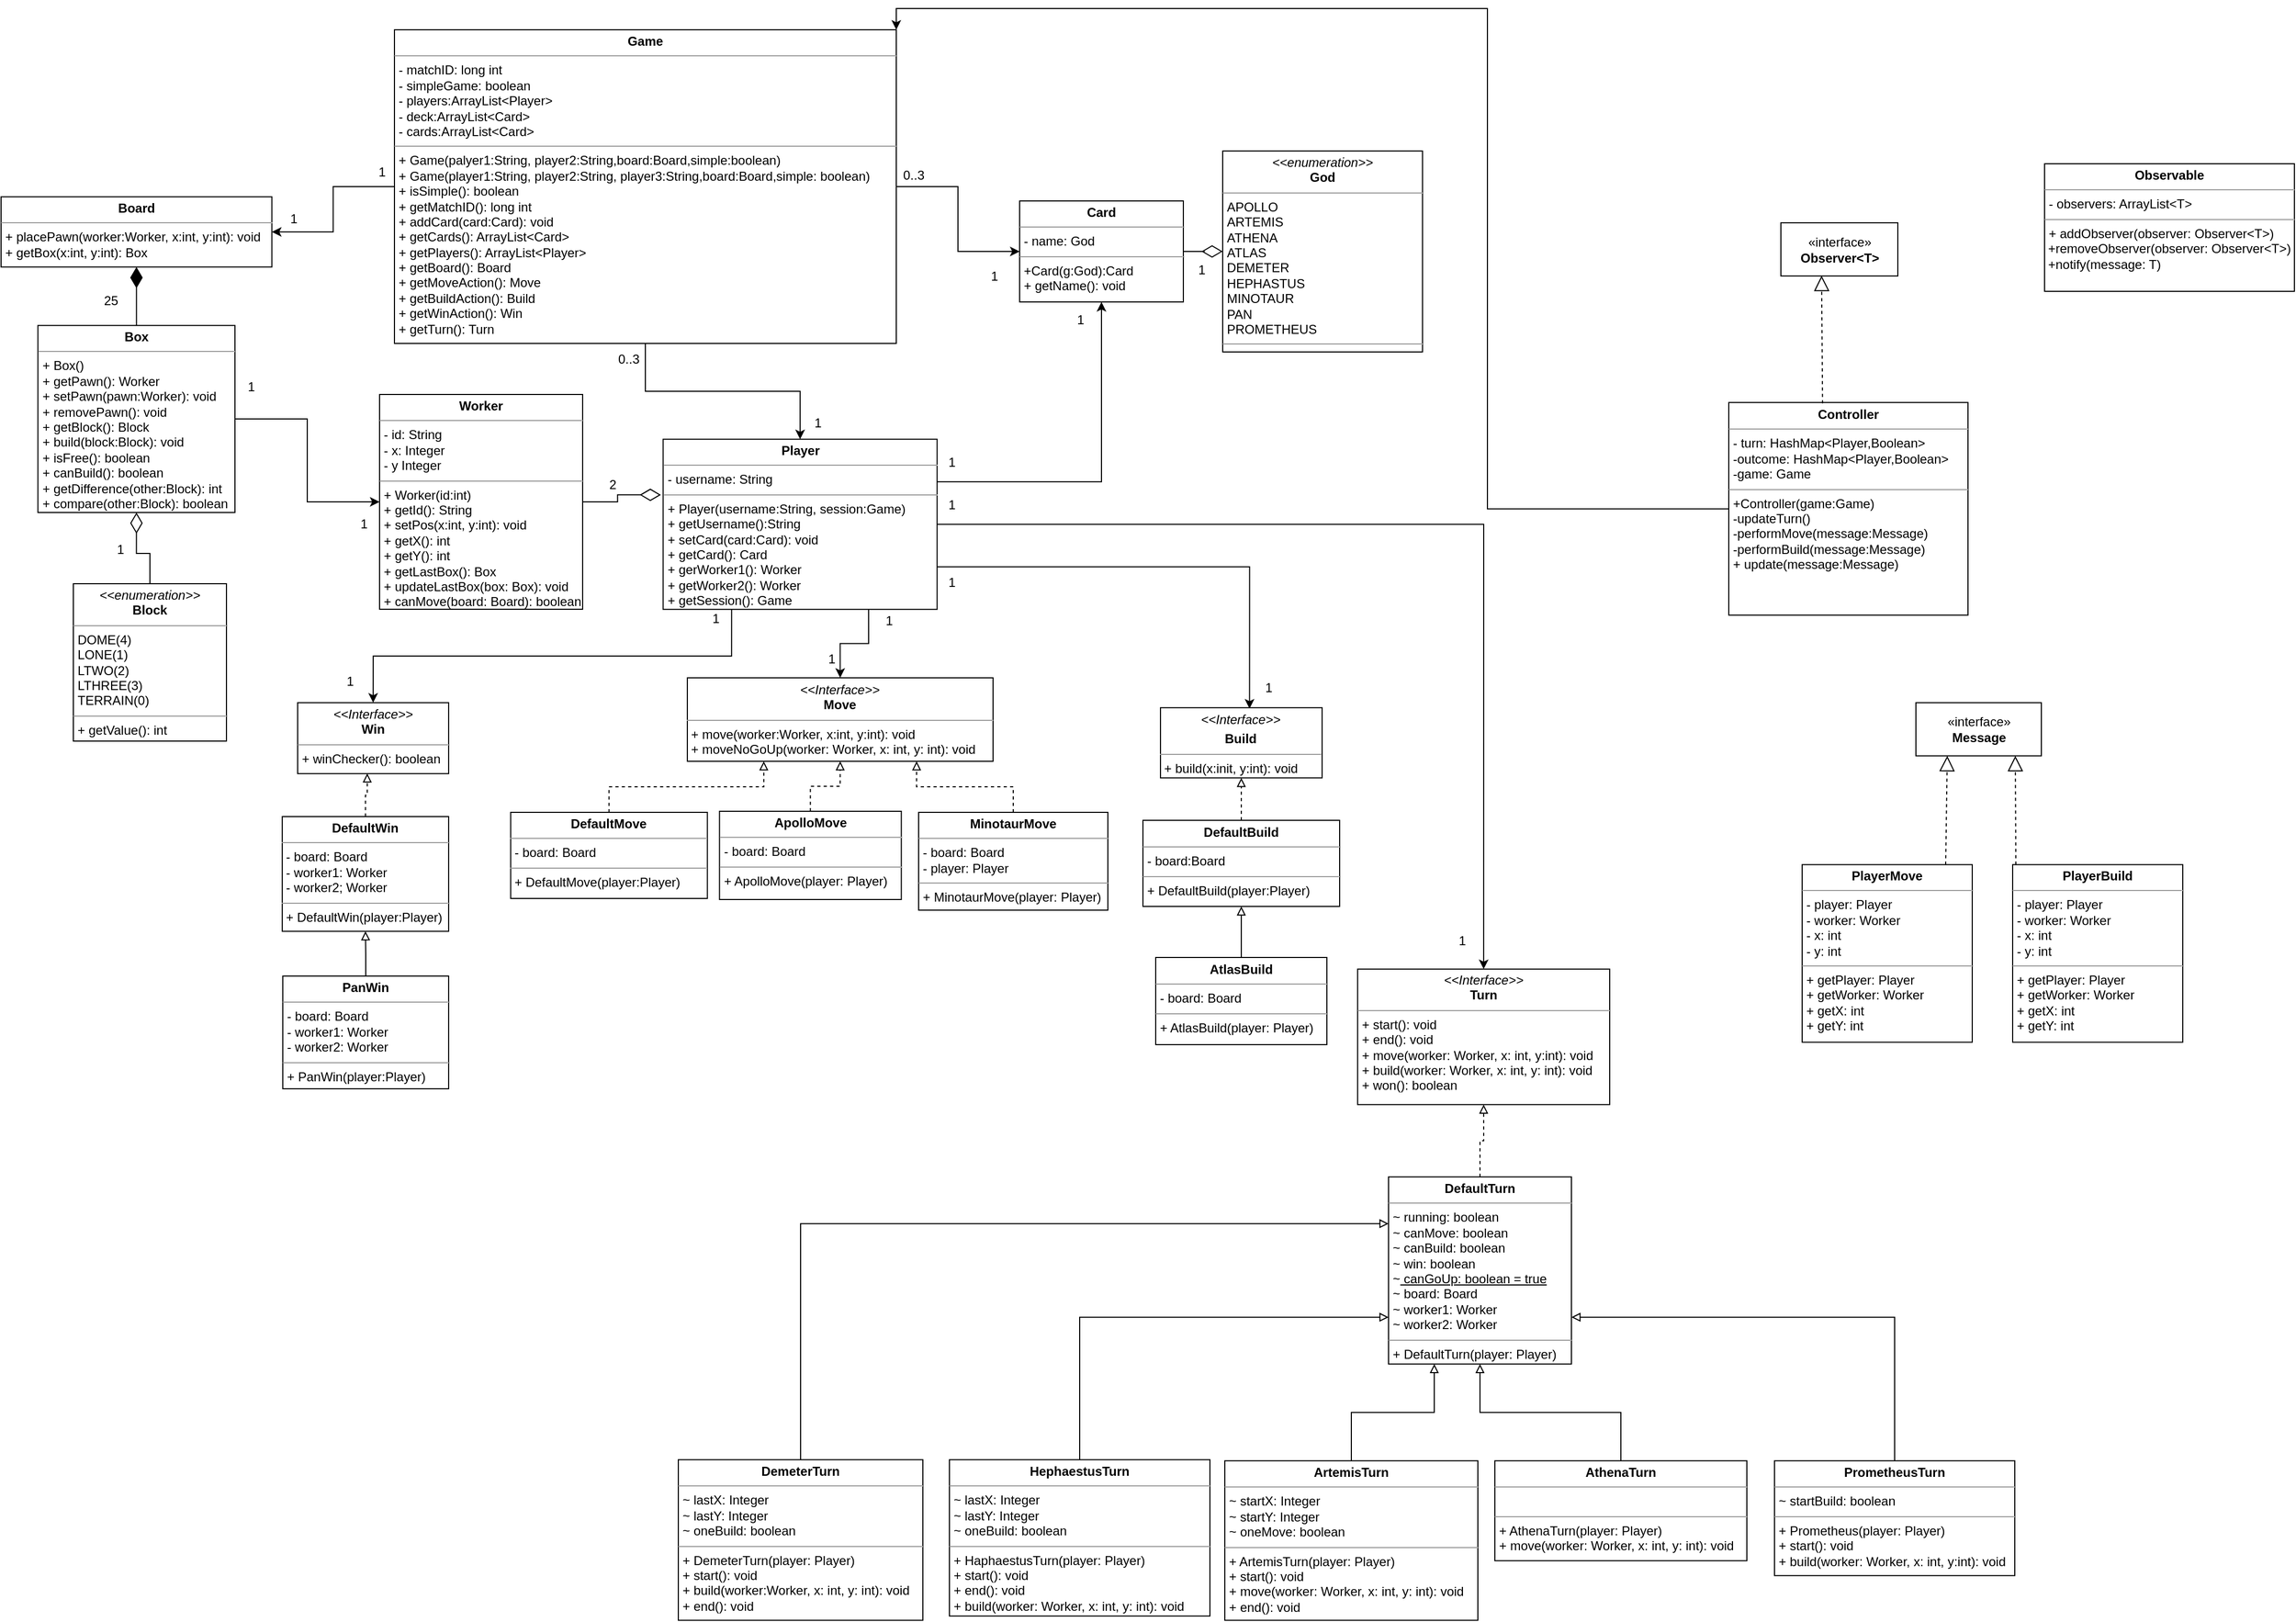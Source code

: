 <mxfile version="12.6.5" type="device"><diagram id="AI4W4s346pFo44KeCA1z" name="Page-1"><mxGraphModel dx="2129" dy="1174" grid="0" gridSize="10" guides="1" tooltips="1" connect="1" arrows="1" fold="1" page="1" pageScale="1" pageWidth="1169" pageHeight="827" math="0" shadow="0"><root><mxCell id="0"/><mxCell id="1" parent="0"/><mxCell id="TL9_snPZ9ANABbZx_FBI-161" value="&lt;p style=&quot;margin: 0px ; margin-top: 4px ; text-align: center&quot;&gt;&lt;b&gt;Board&lt;/b&gt;&lt;/p&gt;&lt;hr size=&quot;1&quot;&gt;&lt;p style=&quot;margin: 0px ; margin-left: 4px&quot;&gt;+ placePawn(worker:Worker, x:int, y:int): void&lt;/p&gt;&lt;p style=&quot;margin: 0px ; margin-left: 4px&quot;&gt;+ getBox(x:int, y:int): Box&lt;/p&gt;" style="verticalAlign=top;align=left;overflow=fill;fontSize=12;fontFamily=Helvetica;html=1;" parent="1" vertex="1"><mxGeometry x="74" y="235.12" width="254.71" height="66" as="geometry"/></mxCell><mxCell id="TL9_snPZ9ANABbZx_FBI-163" style="edgeStyle=orthogonalEdgeStyle;rounded=0;orthogonalLoop=1;jettySize=auto;html=1;entryX=0.5;entryY=1;entryDx=0;entryDy=0;endArrow=diamondThin;endFill=1;endSize=17;" parent="1" source="TL9_snPZ9ANABbZx_FBI-162" target="TL9_snPZ9ANABbZx_FBI-161" edge="1"><mxGeometry relative="1" as="geometry"/></mxCell><mxCell id="PPZtD4cfK2sCn7wSGM_x-12" style="edgeStyle=orthogonalEdgeStyle;rounded=0;jumpSize=6;orthogonalLoop=1;jettySize=auto;html=1;entryX=0;entryY=0.5;entryDx=0;entryDy=0;startArrow=none;startFill=0;endArrow=classic;endFill=1;endSize=6;targetPerimeterSpacing=0;" parent="1" source="TL9_snPZ9ANABbZx_FBI-162" target="iI2hpYONYFpoSritw1q2-1" edge="1"><mxGeometry relative="1" as="geometry"/></mxCell><mxCell id="TL9_snPZ9ANABbZx_FBI-162" value="&lt;p style=&quot;margin: 0px ; margin-top: 4px ; text-align: center&quot;&gt;&lt;b&gt;Box&lt;/b&gt;&lt;/p&gt;&lt;hr size=&quot;1&quot;&gt;&lt;p style=&quot;margin: 0px ; margin-left: 4px&quot;&gt;+ Box()&lt;/p&gt;&lt;p style=&quot;margin: 0px ; margin-left: 4px&quot;&gt;+ getPawn(): Worker&lt;/p&gt;&lt;p style=&quot;margin: 0px ; margin-left: 4px&quot;&gt;+ setPawn(pawn:Worker): void&lt;/p&gt;&lt;p style=&quot;margin: 0px ; margin-left: 4px&quot;&gt;+ removePawn(): void&lt;/p&gt;&lt;p style=&quot;margin: 0px ; margin-left: 4px&quot;&gt;+ getBlock(): Block&lt;/p&gt;&lt;p style=&quot;margin: 0px ; margin-left: 4px&quot;&gt;+ build(block:Block): void&lt;/p&gt;&lt;p style=&quot;margin: 0px ; margin-left: 4px&quot;&gt;+ isFree(): boolean&lt;/p&gt;&lt;p style=&quot;margin: 0px ; margin-left: 4px&quot;&gt;+ canBuild(): boolean&lt;/p&gt;&lt;p style=&quot;margin: 0px ; margin-left: 4px&quot;&gt;+ getDifference(other:Block): int&lt;/p&gt;&lt;p style=&quot;margin: 0px ; margin-left: 4px&quot;&gt;+ compare(other:Block): boolean&lt;/p&gt;" style="verticalAlign=top;align=left;overflow=fill;fontSize=12;fontFamily=Helvetica;html=1;" parent="1" vertex="1"><mxGeometry x="108.68" y="356.12" width="185.32" height="175.88" as="geometry"/></mxCell><mxCell id="PPZtD4cfK2sCn7wSGM_x-11" style="edgeStyle=orthogonalEdgeStyle;rounded=0;orthogonalLoop=1;jettySize=auto;html=1;entryX=0.5;entryY=1;entryDx=0;entryDy=0;startArrow=none;startFill=0;endArrow=diamondThin;endFill=0;endSize=17;targetPerimeterSpacing=0;jumpSize=6;" parent="1" source="OH-vLpmE1W3eBXYXxD3f-1" target="TL9_snPZ9ANABbZx_FBI-162" edge="1"><mxGeometry relative="1" as="geometry"><mxPoint x="200.695" y="574" as="sourcePoint"/></mxGeometry></mxCell><mxCell id="PPZtD4cfK2sCn7wSGM_x-7" style="edgeStyle=orthogonalEdgeStyle;rounded=0;orthogonalLoop=1;jettySize=auto;html=1;startArrow=none;startFill=0;endArrow=diamondThin;endFill=0;endSize=17;targetPerimeterSpacing=0;" parent="1" source="UgyTfdKLfa_VLMzOBymf-4" target="pAgwG4pUgbgQ0UnFeg27-1" edge="1"><mxGeometry relative="1" as="geometry"/></mxCell><mxCell id="UgyTfdKLfa_VLMzOBymf-4" value="&lt;p style=&quot;margin: 0px ; margin-top: 4px ; text-align: center&quot;&gt;&lt;b&gt;Card&lt;/b&gt;&lt;/p&gt;&lt;hr size=&quot;1&quot;&gt;&lt;p style=&quot;margin: 0px ; margin-left: 4px&quot;&gt;- name: God&lt;br&gt;&lt;/p&gt;&lt;hr size=&quot;1&quot;&gt;&lt;p style=&quot;margin: 0px ; margin-left: 4px&quot;&gt;+Card(g:God):Card&lt;/p&gt;&lt;p style=&quot;margin: 0px ; margin-left: 4px&quot;&gt;+ getName(): void&amp;nbsp;&lt;/p&gt;&lt;p style=&quot;margin: 0px ; margin-left: 4px&quot;&gt;&lt;br&gt;&lt;/p&gt;" style="verticalAlign=top;align=left;overflow=fill;fontSize=12;fontFamily=Helvetica;html=1;" parent="1" vertex="1"><mxGeometry x="1032" y="239" width="154" height="95" as="geometry"/></mxCell><mxCell id="UgyTfdKLfa_VLMzOBymf-9" value="&lt;p style=&quot;margin: 0px ; margin-top: 4px ; text-align: center&quot;&gt;&lt;i&gt;&amp;lt;&amp;lt;Interface&amp;gt;&amp;gt;&lt;/i&gt;&lt;br&gt;&lt;b&gt;Win&lt;/b&gt;&lt;/p&gt;&lt;hr size=&quot;1&quot;&gt;&lt;p style=&quot;margin: 0px ; margin-left: 4px&quot;&gt;+ winChecker(): boolean&lt;/p&gt;" style="verticalAlign=top;align=left;overflow=fill;fontSize=12;fontFamily=Helvetica;html=1;" parent="1" vertex="1"><mxGeometry x="352.95" y="710.88" width="142.02" height="66.75" as="geometry"/></mxCell><mxCell id="PPZtD4cfK2sCn7wSGM_x-35" style="edgeStyle=orthogonalEdgeStyle;rounded=0;jumpSize=6;orthogonalLoop=1;jettySize=auto;html=1;entryX=0.75;entryY=1;entryDx=0;entryDy=0;startArrow=classic;startFill=1;endArrow=none;endFill=0;endSize=6;targetPerimeterSpacing=0;exitX=0.5;exitY=0;exitDx=0;exitDy=0;" parent="1" source="UgyTfdKLfa_VLMzOBymf-26" target="0Tfp0ud56B-8Gjjh1ehG-1" edge="1"><mxGeometry relative="1" as="geometry"/></mxCell><mxCell id="UgyTfdKLfa_VLMzOBymf-26" value="&lt;p style=&quot;margin: 0px ; margin-top: 4px ; text-align: center&quot;&gt;&lt;i&gt;&amp;lt;&amp;lt;Interface&amp;gt;&amp;gt;&lt;/i&gt;&lt;br&gt;&lt;b&gt;Move&lt;/b&gt;&lt;/p&gt;&lt;hr size=&quot;1&quot;&gt;&lt;p style=&quot;margin: 0px ; margin-left: 4px&quot;&gt;+ move(worker:Worker, x:int, y:int): void&lt;/p&gt;&lt;p style=&quot;margin: 0px ; margin-left: 4px&quot;&gt;+ moveNoGoUp(worker: Worker, x: int, y: int): void&lt;/p&gt;" style="verticalAlign=top;align=left;overflow=fill;fontSize=12;fontFamily=Helvetica;html=1;" parent="1" vertex="1"><mxGeometry x="719.48" y="687.5" width="287.52" height="78.5" as="geometry"/></mxCell><mxCell id="PPZtD4cfK2sCn7wSGM_x-36" style="edgeStyle=orthogonalEdgeStyle;rounded=0;jumpSize=6;orthogonalLoop=1;jettySize=auto;html=1;entryX=1;entryY=0.75;entryDx=0;entryDy=0;startArrow=classic;startFill=1;endArrow=none;endFill=0;endSize=6;targetPerimeterSpacing=0;exitX=0.551;exitY=0.013;exitDx=0;exitDy=0;exitPerimeter=0;" parent="1" source="UgyTfdKLfa_VLMzOBymf-27" target="0Tfp0ud56B-8Gjjh1ehG-1" edge="1"><mxGeometry relative="1" as="geometry"/></mxCell><mxCell id="UgyTfdKLfa_VLMzOBymf-27" value="&lt;p style=&quot;margin: 0px ; margin-top: 4px ; text-align: center&quot;&gt;&lt;i&gt;&amp;lt;&amp;lt;Interface&amp;gt;&amp;gt;&lt;/i&gt;&lt;/p&gt;&lt;p style=&quot;margin: 0px ; margin-top: 4px ; text-align: center&quot;&gt;&lt;b&gt;Build&lt;/b&gt;&lt;/p&gt;&lt;hr size=&quot;1&quot;&gt;&lt;p style=&quot;margin: 0px ; margin-left: 4px&quot;&gt;+ build(x:init, y:int): void&lt;/p&gt;" style="verticalAlign=top;align=left;overflow=fill;fontSize=12;fontFamily=Helvetica;html=1;" parent="1" vertex="1"><mxGeometry x="1164.49" y="715.62" width="152.02" height="66" as="geometry"/></mxCell><mxCell id="pAgwG4pUgbgQ0UnFeg27-1" value="&lt;p style=&quot;margin: 0px ; margin-top: 4px ; text-align: center&quot;&gt;&lt;i&gt;&amp;lt;&amp;lt;enumeration&amp;gt;&amp;gt;&lt;/i&gt;&lt;br&gt;&lt;b&gt;God&lt;/b&gt;&lt;/p&gt;&lt;hr size=&quot;1&quot;&gt;&lt;p style=&quot;margin: 0px ; margin-left: 4px&quot;&gt;APOLLO&lt;/p&gt;&lt;p style=&quot;margin: 0px ; margin-left: 4px&quot;&gt;ARTEMIS&lt;/p&gt;&lt;p style=&quot;margin: 0px ; margin-left: 4px&quot;&gt;ATHENA&lt;/p&gt;&lt;p style=&quot;margin: 0px ; margin-left: 4px&quot;&gt;ATLAS&lt;/p&gt;&lt;p style=&quot;margin: 0px ; margin-left: 4px&quot;&gt;DEMETER&lt;/p&gt;&lt;p style=&quot;margin: 0px ; margin-left: 4px&quot;&gt;HEPHASTUS&lt;/p&gt;&lt;p style=&quot;margin: 0px ; margin-left: 4px&quot;&gt;MINOTAUR&lt;/p&gt;&lt;p style=&quot;margin: 0px ; margin-left: 4px&quot;&gt;PAN&lt;/p&gt;&lt;p style=&quot;margin: 0px ; margin-left: 4px&quot;&gt;PROMETHEUS&lt;/p&gt;&lt;hr size=&quot;1&quot;&gt;&lt;p style=&quot;margin: 0px ; margin-left: 4px&quot;&gt;&lt;br&gt;&lt;/p&gt;" style="verticalAlign=top;align=left;overflow=fill;fontSize=12;fontFamily=Helvetica;html=1;" parent="1" vertex="1"><mxGeometry x="1223.0" y="192" width="187.94" height="189" as="geometry"/></mxCell><mxCell id="ljzHWtXD3Ws3ad_9SaKF-12" value="" style="endArrow=none;html=1;" parent="1" edge="1"><mxGeometry width="50" height="50" relative="1" as="geometry"><mxPoint x="403.77" y="383.12" as="sourcePoint"/><mxPoint x="403.77" y="383.12" as="targetPoint"/></mxGeometry></mxCell><mxCell id="PPZtD4cfK2sCn7wSGM_x-8" style="edgeStyle=orthogonalEdgeStyle;rounded=0;orthogonalLoop=1;jettySize=auto;html=1;startArrow=none;startFill=0;endArrow=classic;endFill=1;endSize=6;targetPerimeterSpacing=0;" parent="1" source="ljzHWtXD3Ws3ad_9SaKF-13" target="UgyTfdKLfa_VLMzOBymf-4" edge="1"><mxGeometry relative="1" as="geometry"/></mxCell><mxCell id="PPZtD4cfK2sCn7wSGM_x-10" style="edgeStyle=orthogonalEdgeStyle;rounded=0;orthogonalLoop=1;jettySize=auto;html=1;entryX=1;entryY=0.5;entryDx=0;entryDy=0;startArrow=none;startFill=0;endArrow=classic;endFill=1;endSize=6;targetPerimeterSpacing=0;" parent="1" source="ljzHWtXD3Ws3ad_9SaKF-13" target="TL9_snPZ9ANABbZx_FBI-161" edge="1"><mxGeometry relative="1" as="geometry"/></mxCell><mxCell id="vhSz58OQ3GrwiRT-DfRa-1" style="edgeStyle=orthogonalEdgeStyle;rounded=0;orthogonalLoop=1;jettySize=auto;html=1;startArrow=none;startFill=0;" parent="1" source="ljzHWtXD3Ws3ad_9SaKF-13" target="0Tfp0ud56B-8Gjjh1ehG-1" edge="1"><mxGeometry relative="1" as="geometry"/></mxCell><mxCell id="ljzHWtXD3Ws3ad_9SaKF-13" value="&lt;p style=&quot;margin: 0px ; margin-top: 4px ; text-align: center&quot;&gt;&lt;b&gt;Game&lt;/b&gt;&lt;/p&gt;&lt;hr size=&quot;1&quot;&gt;&lt;p style=&quot;margin: 0px ; margin-left: 4px&quot;&gt;- matchID: long int&lt;br&gt;&lt;/p&gt;&lt;p style=&quot;margin: 0px ; margin-left: 4px&quot;&gt;- simpleGame: boolean&lt;/p&gt;&lt;p style=&quot;margin: 0px ; margin-left: 4px&quot;&gt;- players:ArrayList&amp;lt;Player&amp;gt;&lt;/p&gt;&lt;p style=&quot;margin: 0px ; margin-left: 4px&quot;&gt;- deck:ArrayList&amp;lt;Card&amp;gt;&lt;/p&gt;&lt;p style=&quot;margin: 0px ; margin-left: 4px&quot;&gt;- cards:ArrayList&amp;lt;Card&amp;gt;&lt;/p&gt;&lt;hr size=&quot;1&quot;&gt;&lt;p style=&quot;margin: 0px ; margin-left: 4px&quot;&gt;&lt;span&gt;+ Game(palyer1:String, player2:String,board:Board,simple:boolean)&lt;/span&gt;&lt;br&gt;&lt;/p&gt;&lt;p style=&quot;margin: 0px ; margin-left: 4px&quot;&gt;&lt;span&gt;+ Game(player1:String, player2:String, player3:String,board:Board,simple: boolean)&lt;/span&gt;&lt;/p&gt;&lt;p style=&quot;margin: 0px ; margin-left: 4px&quot;&gt;&lt;span&gt;+ isSimple(): boolean&lt;/span&gt;&lt;/p&gt;&lt;p style=&quot;margin: 0px ; margin-left: 4px&quot;&gt;+ getMatchID(): long int&lt;span&gt;&lt;br&gt;&lt;/span&gt;&lt;/p&gt;&lt;p style=&quot;margin: 0px ; margin-left: 4px&quot;&gt;+ addCard(card:Card): void&lt;/p&gt;&lt;p style=&quot;margin: 0px ; margin-left: 4px&quot;&gt;+ getCards(): ArrayList&amp;lt;Card&amp;gt;&lt;/p&gt;&lt;p style=&quot;margin: 0px ; margin-left: 4px&quot;&gt;+ getPlayers(): ArrayList&amp;lt;Player&amp;gt;&lt;/p&gt;&lt;p style=&quot;margin: 0px ; margin-left: 4px&quot;&gt;+ getBoard(): Board&lt;/p&gt;&lt;p style=&quot;margin: 0px ; margin-left: 4px&quot;&gt;+ getMoveAction(): Move&lt;/p&gt;&lt;p style=&quot;margin: 0px ; margin-left: 4px&quot;&gt;+ getBuildAction(): Build&lt;/p&gt;&lt;p style=&quot;margin: 0px ; margin-left: 4px&quot;&gt;+ getWinAction(): Win&lt;/p&gt;&lt;p style=&quot;margin: 0px ; margin-left: 4px&quot;&gt;+ getTurn(): Turn&lt;/p&gt;&lt;p style=&quot;margin: 0px ; margin-left: 4px&quot;&gt;&lt;br&gt;&lt;/p&gt;" style="verticalAlign=top;align=left;overflow=fill;fontSize=12;fontFamily=Helvetica;html=1;" parent="1" vertex="1"><mxGeometry x="444" y="78" width="472" height="295" as="geometry"/></mxCell><mxCell id="iI2hpYONYFpoSritw1q2-3" style="edgeStyle=orthogonalEdgeStyle;rounded=0;orthogonalLoop=1;jettySize=auto;html=1;entryX=-0.008;entryY=0.327;entryDx=0;entryDy=0;endArrow=diamondThin;endFill=0;endSize=17;entryPerimeter=0;" parent="1" source="iI2hpYONYFpoSritw1q2-1" target="0Tfp0ud56B-8Gjjh1ehG-1" edge="1"><mxGeometry relative="1" as="geometry"><mxPoint x="524.71" y="472.12" as="targetPoint"/></mxGeometry></mxCell><mxCell id="iI2hpYONYFpoSritw1q2-1" value="&lt;p style=&quot;margin: 0px ; margin-top: 4px ; text-align: center&quot;&gt;&lt;b&gt;Worker&lt;/b&gt;&lt;/p&gt;&lt;hr size=&quot;1&quot;&gt;&lt;p style=&quot;margin: 0px ; margin-left: 4px&quot;&gt;- id: String&lt;/p&gt;&lt;p style=&quot;margin: 0px ; margin-left: 4px&quot;&gt;- x: Integer&lt;/p&gt;&lt;p style=&quot;margin: 0px ; margin-left: 4px&quot;&gt;- y Integer&lt;/p&gt;&lt;hr size=&quot;1&quot;&gt;&lt;p style=&quot;margin: 0px ; margin-left: 4px&quot;&gt;&lt;span&gt;+ Worker(id:int)&lt;/span&gt;&lt;/p&gt;&lt;p style=&quot;margin: 0px ; margin-left: 4px&quot;&gt;&lt;span&gt;+ getId(): String&lt;/span&gt;&lt;br&gt;&lt;/p&gt;&lt;p style=&quot;margin: 0px ; margin-left: 4px&quot;&gt;&lt;span&gt;+ setPos(x:int, y:int): void&lt;/span&gt;&lt;/p&gt;&lt;p style=&quot;margin: 0px ; margin-left: 4px&quot;&gt;&lt;span&gt;+ getX(): int&lt;/span&gt;&lt;/p&gt;&lt;p style=&quot;margin: 0px ; margin-left: 4px&quot;&gt;&lt;span&gt;+ getY(): int&lt;/span&gt;&lt;/p&gt;&lt;p style=&quot;margin: 0px ; margin-left: 4px&quot;&gt;&lt;span&gt;+ getLastBox(): Box&lt;/span&gt;&lt;/p&gt;&lt;p style=&quot;margin: 0px ; margin-left: 4px&quot;&gt;&lt;span&gt;+ updateLastBox(box: Box): void&lt;/span&gt;&lt;/p&gt;&lt;p style=&quot;margin: 0px ; margin-left: 4px&quot;&gt;&lt;span&gt;+ canMove(board: Board): boolean&lt;/span&gt;&lt;/p&gt;" style="verticalAlign=top;align=left;overflow=fill;fontSize=12;fontFamily=Helvetica;html=1;" parent="1" vertex="1"><mxGeometry x="430" y="421" width="191" height="202" as="geometry"/></mxCell><mxCell id="PPZtD4cfK2sCn7wSGM_x-13" style="edgeStyle=orthogonalEdgeStyle;rounded=0;jumpSize=6;orthogonalLoop=1;jettySize=auto;html=1;startArrow=none;startFill=0;endArrow=classic;endFill=1;endSize=6;targetPerimeterSpacing=0;exitX=1;exitY=0.25;exitDx=0;exitDy=0;" parent="1" source="0Tfp0ud56B-8Gjjh1ehG-1" target="UgyTfdKLfa_VLMzOBymf-4" edge="1"><mxGeometry relative="1" as="geometry"/></mxCell><mxCell id="PPZtD4cfK2sCn7wSGM_x-31" style="edgeStyle=orthogonalEdgeStyle;rounded=0;jumpSize=6;orthogonalLoop=1;jettySize=auto;html=1;entryX=0.5;entryY=0;entryDx=0;entryDy=0;startArrow=none;startFill=0;endArrow=classic;endFill=1;endSize=6;targetPerimeterSpacing=0;exitX=0.25;exitY=1;exitDx=0;exitDy=0;" parent="1" source="0Tfp0ud56B-8Gjjh1ehG-1" target="UgyTfdKLfa_VLMzOBymf-9" edge="1"><mxGeometry relative="1" as="geometry"/></mxCell><mxCell id="OH-vLpmE1W3eBXYXxD3f-22" style="edgeStyle=orthogonalEdgeStyle;rounded=0;orthogonalLoop=1;jettySize=auto;html=1;entryX=0.5;entryY=0;entryDx=0;entryDy=0;endArrow=classic;endFill=1;" parent="1" source="0Tfp0ud56B-8Gjjh1ehG-1" target="vhSz58OQ3GrwiRT-DfRa-5" edge="1"><mxGeometry relative="1" as="geometry"/></mxCell><mxCell id="0Tfp0ud56B-8Gjjh1ehG-1" value="&lt;p style=&quot;margin: 0px ; margin-top: 4px ; text-align: center&quot;&gt;&lt;b&gt;Player&lt;/b&gt;&lt;/p&gt;&lt;hr size=&quot;1&quot;&gt;&lt;p style=&quot;margin: 0px ; margin-left: 4px&quot;&gt;- username: String&lt;/p&gt;&lt;hr size=&quot;1&quot;&gt;&lt;p style=&quot;margin: 0px ; margin-left: 4px&quot;&gt;+ Player(username:String, session:Game)&lt;/p&gt;&lt;p style=&quot;margin: 0px ; margin-left: 4px&quot;&gt;+ getUsername():String&lt;/p&gt;&lt;p style=&quot;margin: 0px ; margin-left: 4px&quot;&gt;+ setCard(card:Card): void&lt;/p&gt;&lt;p style=&quot;margin: 0px ; margin-left: 4px&quot;&gt;+ getCard(): Card&lt;/p&gt;&lt;p style=&quot;margin: 0px ; margin-left: 4px&quot;&gt;+ gerWorker1(): Worker&lt;/p&gt;&lt;p style=&quot;margin: 0px ; margin-left: 4px&quot;&gt;+ getWorker2(): Worker&lt;/p&gt;&lt;p style=&quot;margin: 0px ; margin-left: 4px&quot;&gt;+ getSession(): Game&lt;/p&gt;" style="verticalAlign=top;align=left;overflow=fill;fontSize=12;fontFamily=Helvetica;html=1;" parent="1" vertex="1"><mxGeometry x="696.71" y="463.12" width="257.67" height="160" as="geometry"/></mxCell><mxCell id="PPZtD4cfK2sCn7wSGM_x-37" style="edgeStyle=orthogonalEdgeStyle;rounded=0;jumpSize=6;orthogonalLoop=1;jettySize=auto;html=1;entryX=0.461;entryY=0.997;entryDx=0;entryDy=0;entryPerimeter=0;startArrow=none;startFill=0;endArrow=block;endFill=0;endSize=6;targetPerimeterSpacing=0;dashed=1;" parent="1" source="PPZtD4cfK2sCn7wSGM_x-24" target="UgyTfdKLfa_VLMzOBymf-9" edge="1"><mxGeometry relative="1" as="geometry"/></mxCell><mxCell id="PPZtD4cfK2sCn7wSGM_x-24" value="&lt;p style=&quot;margin: 0px ; margin-top: 4px ; text-align: center&quot;&gt;&lt;b&gt;DefaultWin&lt;/b&gt;&lt;/p&gt;&lt;hr size=&quot;1&quot;&gt;&lt;p style=&quot;margin: 0px ; margin-left: 4px&quot;&gt;- board: Board&lt;/p&gt;&lt;p style=&quot;margin: 0px ; margin-left: 4px&quot;&gt;- worker1: Worker&lt;/p&gt;&lt;p style=&quot;margin: 0px ; margin-left: 4px&quot;&gt;- worker2; Worker&lt;/p&gt;&lt;hr size=&quot;1&quot;&gt;&lt;p style=&quot;margin: 0px ; margin-left: 4px&quot;&gt;+ DefaultWin(player:Player)&lt;/p&gt;" style="verticalAlign=top;align=left;overflow=fill;fontSize=12;fontFamily=Helvetica;html=1;" parent="1" vertex="1"><mxGeometry x="338.46" y="818" width="156.51" height="107.87" as="geometry"/></mxCell><mxCell id="OH-vLpmE1W3eBXYXxD3f-18" style="edgeStyle=orthogonalEdgeStyle;rounded=0;orthogonalLoop=1;jettySize=auto;html=1;entryX=0.25;entryY=1;entryDx=0;entryDy=0;endArrow=block;endFill=0;dashed=1;" parent="1" source="PPZtD4cfK2sCn7wSGM_x-28" target="UgyTfdKLfa_VLMzOBymf-26" edge="1"><mxGeometry relative="1" as="geometry"/></mxCell><mxCell id="PPZtD4cfK2sCn7wSGM_x-28" value="&lt;p style=&quot;margin: 0px ; margin-top: 4px ; text-align: center&quot;&gt;&lt;b&gt;DefaultMove&lt;/b&gt;&lt;/p&gt;&lt;hr size=&quot;1&quot;&gt;&lt;p style=&quot;margin: 0px ; margin-left: 4px&quot;&gt;- board: Board&lt;/p&gt;&lt;hr size=&quot;1&quot;&gt;&lt;p style=&quot;margin: 0px ; margin-left: 4px&quot;&gt;+ DefaultMove(player:Player)&lt;/p&gt;" style="verticalAlign=top;align=left;overflow=fill;fontSize=12;fontFamily=Helvetica;html=1;" parent="1" vertex="1"><mxGeometry x="553.32" y="814" width="185" height="81" as="geometry"/></mxCell><mxCell id="PPZtD4cfK2sCn7wSGM_x-49" style="edgeStyle=orthogonalEdgeStyle;rounded=0;jumpSize=6;orthogonalLoop=1;jettySize=auto;html=1;entryX=0.5;entryY=1;entryDx=0;entryDy=0;dashed=1;startArrow=none;startFill=0;endArrow=block;endFill=0;endSize=6;targetPerimeterSpacing=0;" parent="1" source="PPZtD4cfK2sCn7wSGM_x-29" target="UgyTfdKLfa_VLMzOBymf-27" edge="1"><mxGeometry relative="1" as="geometry"/></mxCell><mxCell id="PPZtD4cfK2sCn7wSGM_x-29" value="&lt;p style=&quot;margin: 0px ; margin-top: 4px ; text-align: center&quot;&gt;&lt;b&gt;DefaultBuild&lt;/b&gt;&lt;/p&gt;&lt;hr size=&quot;1&quot;&gt;&lt;p style=&quot;margin: 0px ; margin-left: 4px&quot;&gt;- board:Board&lt;/p&gt;&lt;hr size=&quot;1&quot;&gt;&lt;p style=&quot;margin: 0px ; margin-left: 4px&quot;&gt;+ DefaultBuild(player:Player)&lt;/p&gt;" style="verticalAlign=top;align=left;overflow=fill;fontSize=12;fontFamily=Helvetica;html=1;" parent="1" vertex="1"><mxGeometry x="1148" y="821.5" width="185" height="81" as="geometry"/></mxCell><mxCell id="PPZtD4cfK2sCn7wSGM_x-53" value="0..3" style="text;html=1;align=center;verticalAlign=middle;resizable=0;points=[];autosize=1;" parent="1" vertex="1"><mxGeometry x="917" y="206.12" width="30" height="18" as="geometry"/></mxCell><mxCell id="PPZtD4cfK2sCn7wSGM_x-54" value="1" style="text;html=1;align=center;verticalAlign=middle;resizable=0;points=[];autosize=1;" parent="1" vertex="1"><mxGeometry x="999.86" y="301.12" width="17" height="18" as="geometry"/></mxCell><mxCell id="PPZtD4cfK2sCn7wSGM_x-55" value="1" style="text;html=1;align=center;verticalAlign=middle;resizable=0;points=[];autosize=1;" parent="1" vertex="1"><mxGeometry x="423" y="203" width="17" height="18" as="geometry"/></mxCell><mxCell id="PPZtD4cfK2sCn7wSGM_x-56" value="1" style="text;html=1;align=center;verticalAlign=middle;resizable=0;points=[];autosize=1;" parent="1" vertex="1"><mxGeometry x="340.22" y="247" width="17" height="18" as="geometry"/></mxCell><mxCell id="PPZtD4cfK2sCn7wSGM_x-57" value="1" style="text;html=1;align=center;verticalAlign=middle;resizable=0;points=[];autosize=1;" parent="1" vertex="1"><mxGeometry x="1194" y="295" width="17" height="18" as="geometry"/></mxCell><mxCell id="PPZtD4cfK2sCn7wSGM_x-58" value="25" style="text;html=1;align=center;verticalAlign=middle;resizable=0;points=[];autosize=1;" parent="1" vertex="1"><mxGeometry x="165" y="324" width="23" height="18" as="geometry"/></mxCell><mxCell id="PPZtD4cfK2sCn7wSGM_x-59" value="1" style="text;html=1;align=center;verticalAlign=middle;resizable=0;points=[];autosize=1;" parent="1" vertex="1"><mxGeometry x="177" y="558" width="17" height="18" as="geometry"/></mxCell><mxCell id="PPZtD4cfK2sCn7wSGM_x-60" value="1" style="text;html=1;align=center;verticalAlign=middle;resizable=0;points=[];autosize=1;" parent="1" vertex="1"><mxGeometry x="300" y="405" width="17" height="18" as="geometry"/></mxCell><mxCell id="PPZtD4cfK2sCn7wSGM_x-61" value="1" style="text;html=1;align=center;verticalAlign=middle;resizable=0;points=[];autosize=1;" parent="1" vertex="1"><mxGeometry x="406" y="534.12" width="17" height="18" as="geometry"/></mxCell><mxCell id="PPZtD4cfK2sCn7wSGM_x-62" value="2" style="text;html=1;align=center;verticalAlign=middle;resizable=0;points=[];autosize=1;" parent="1" vertex="1"><mxGeometry x="640" y="497" width="17" height="18" as="geometry"/></mxCell><mxCell id="PPZtD4cfK2sCn7wSGM_x-63" value="1" style="text;html=1;align=center;verticalAlign=middle;resizable=0;points=[];autosize=1;" parent="1" vertex="1"><mxGeometry x="833" y="439" width="17" height="18" as="geometry"/></mxCell><mxCell id="PPZtD4cfK2sCn7wSGM_x-64" value="1" style="text;html=1;align=center;verticalAlign=middle;resizable=0;points=[];autosize=1;" parent="1" vertex="1"><mxGeometry x="1080" y="342" width="17" height="18" as="geometry"/></mxCell><mxCell id="PPZtD4cfK2sCn7wSGM_x-65" value="1" style="text;html=1;align=center;verticalAlign=middle;resizable=0;points=[];autosize=1;" parent="1" vertex="1"><mxGeometry x="393.46" y="682" width="17" height="18" as="geometry"/></mxCell><mxCell id="PPZtD4cfK2sCn7wSGM_x-70" value="1" style="text;html=1;align=center;verticalAlign=middle;resizable=0;points=[];autosize=1;" parent="1" vertex="1"><mxGeometry x="846.0" y="661" width="17" height="18" as="geometry"/></mxCell><mxCell id="PPZtD4cfK2sCn7wSGM_x-71" value="1" style="text;html=1;align=center;verticalAlign=middle;resizable=0;points=[];autosize=1;" parent="1" vertex="1"><mxGeometry x="1257.78" y="687.5" width="17" height="18" as="geometry"/></mxCell><mxCell id="PPZtD4cfK2sCn7wSGM_x-72" value="1" style="text;html=1;align=center;verticalAlign=middle;resizable=0;points=[];autosize=1;" parent="1" vertex="1"><mxGeometry x="737.64" y="623.12" width="17" height="18" as="geometry"/></mxCell><mxCell id="PPZtD4cfK2sCn7wSGM_x-75" value="1" style="text;html=1;align=center;verticalAlign=middle;resizable=0;points=[];autosize=1;" parent="1" vertex="1"><mxGeometry x="900" y="625" width="17" height="18" as="geometry"/></mxCell><mxCell id="PPZtD4cfK2sCn7wSGM_x-76" value="1" style="text;html=1;align=center;verticalAlign=middle;resizable=0;points=[];autosize=1;" parent="1" vertex="1"><mxGeometry x="959.72" y="589" width="17" height="18" as="geometry"/></mxCell><mxCell id="vhSz58OQ3GrwiRT-DfRa-2" value="0..3" style="text;html=1;align=center;verticalAlign=middle;resizable=0;points=[];autosize=1;" parent="1" vertex="1"><mxGeometry x="649" y="379" width="30" height="18" as="geometry"/></mxCell><mxCell id="vhSz58OQ3GrwiRT-DfRa-5" value="&lt;p style=&quot;margin: 0px ; margin-top: 4px ; text-align: center&quot;&gt;&lt;i&gt;&amp;lt;&amp;lt;Interface&amp;gt;&amp;gt;&lt;/i&gt;&lt;br&gt;&lt;b&gt;Turn&lt;/b&gt;&lt;/p&gt;&lt;hr size=&quot;1&quot;&gt;&lt;p style=&quot;margin: 0px ; margin-left: 4px&quot;&gt;&lt;/p&gt;&lt;p style=&quot;margin: 0px ; margin-left: 4px&quot;&gt;+ start(): void&lt;/p&gt;&lt;p style=&quot;margin: 0px ; margin-left: 4px&quot;&gt;+ end(): void&lt;/p&gt;&lt;p style=&quot;margin: 0px ; margin-left: 4px&quot;&gt;+ move(worker: Worker, x: int, y:int): void&lt;br&gt;+ build(worker: Worker, x: int, y: int): void&lt;/p&gt;&lt;p style=&quot;margin: 0px ; margin-left: 4px&quot;&gt;+ won(): boolean&lt;/p&gt;" style="verticalAlign=top;align=left;overflow=fill;fontSize=12;fontFamily=Helvetica;html=1;" parent="1" vertex="1"><mxGeometry x="1349.91" y="961.43" width="237.09" height="127.44" as="geometry"/></mxCell><mxCell id="vhSz58OQ3GrwiRT-DfRa-19" value="1" style="text;html=1;align=center;verticalAlign=middle;resizable=0;points=[];autosize=1;" parent="1" vertex="1"><mxGeometry x="1439" y="925.87" width="17" height="18" as="geometry"/></mxCell><mxCell id="OH-vLpmE1W3eBXYXxD3f-1" value="&lt;p style=&quot;margin: 0px ; margin-top: 4px ; text-align: center&quot;&gt;&lt;i&gt;&amp;lt;&amp;lt;enumeration&amp;gt;&amp;gt;&lt;/i&gt;&lt;br&gt;&lt;b&gt;Block&lt;/b&gt;&lt;/p&gt;&lt;hr size=&quot;1&quot;&gt;&lt;p style=&quot;margin: 0px ; margin-left: 4px&quot;&gt;DOME(4)&lt;br style=&quot;padding: 0px ; margin: 0px&quot;&gt;LONE(1)&lt;br style=&quot;padding: 0px ; margin: 0px&quot;&gt;LTWO(2)&lt;br style=&quot;padding: 0px ; margin: 0px&quot;&gt;LTHREE(3)&lt;br style=&quot;padding: 0px ; margin: 0px&quot;&gt;TERRAIN(0)&lt;br&gt;&lt;/p&gt;&lt;hr size=&quot;1&quot;&gt;&lt;p style=&quot;margin: 0px ; margin-left: 4px&quot;&gt;+ getValue(): int&lt;/p&gt;" style="verticalAlign=top;align=left;overflow=fill;fontSize=12;fontFamily=Helvetica;html=1;" parent="1" vertex="1"><mxGeometry x="142" y="599" width="144" height="148" as="geometry"/></mxCell><mxCell id="OH-vLpmE1W3eBXYXxD3f-3" style="edgeStyle=orthogonalEdgeStyle;rounded=0;orthogonalLoop=1;jettySize=auto;html=1;entryX=0.5;entryY=1;entryDx=0;entryDy=0;endArrow=block;endFill=0;" parent="1" source="OH-vLpmE1W3eBXYXxD3f-2" target="PPZtD4cfK2sCn7wSGM_x-24" edge="1"><mxGeometry relative="1" as="geometry"/></mxCell><mxCell id="OH-vLpmE1W3eBXYXxD3f-2" value="&lt;p style=&quot;margin: 0px ; margin-top: 4px ; text-align: center&quot;&gt;&lt;b&gt;PanWin&lt;/b&gt;&lt;/p&gt;&lt;hr size=&quot;1&quot;&gt;&lt;p style=&quot;margin: 0px ; margin-left: 4px&quot;&gt;- board: Board&lt;/p&gt;&lt;p style=&quot;margin: 0px ; margin-left: 4px&quot;&gt;- worker1: Worker&lt;/p&gt;&lt;p style=&quot;margin: 0px ; margin-left: 4px&quot;&gt;- worker2: Worker&lt;/p&gt;&lt;hr size=&quot;1&quot;&gt;&lt;p style=&quot;margin: 0px ; margin-left: 4px&quot;&gt;+ PanWin(player:Player)&lt;/p&gt;&lt;p style=&quot;margin: 0px ; margin-left: 4px&quot;&gt;&lt;br&gt;&lt;/p&gt;" style="verticalAlign=top;align=left;overflow=fill;fontSize=12;fontFamily=Helvetica;html=1;" parent="1" vertex="1"><mxGeometry x="338.97" y="968" width="156" height="106" as="geometry"/></mxCell><mxCell id="OH-vLpmE1W3eBXYXxD3f-19" style="edgeStyle=orthogonalEdgeStyle;rounded=0;orthogonalLoop=1;jettySize=auto;html=1;entryX=0.5;entryY=1;entryDx=0;entryDy=0;endArrow=block;endFill=0;dashed=1;" parent="1" source="OH-vLpmE1W3eBXYXxD3f-14" target="UgyTfdKLfa_VLMzOBymf-26" edge="1"><mxGeometry relative="1" as="geometry"/></mxCell><mxCell id="OH-vLpmE1W3eBXYXxD3f-14" value="&lt;p style=&quot;margin: 0px ; margin-top: 4px ; text-align: center&quot;&gt;&lt;b&gt;ApolloMove&lt;/b&gt;&lt;/p&gt;&lt;hr size=&quot;1&quot;&gt;&lt;p style=&quot;margin: 0px ; margin-left: 4px&quot;&gt;- board: Board&lt;/p&gt;&lt;hr size=&quot;1&quot;&gt;&lt;p style=&quot;margin: 0px ; margin-left: 4px&quot;&gt;+ ApolloMove(player: Player)&lt;/p&gt;" style="verticalAlign=top;align=left;overflow=fill;fontSize=12;fontFamily=Helvetica;html=1;" parent="1" vertex="1"><mxGeometry x="749.74" y="813" width="171" height="83" as="geometry"/></mxCell><mxCell id="OH-vLpmE1W3eBXYXxD3f-20" style="edgeStyle=orthogonalEdgeStyle;rounded=0;orthogonalLoop=1;jettySize=auto;html=1;entryX=0.75;entryY=1;entryDx=0;entryDy=0;dashed=1;endArrow=block;endFill=0;exitX=0.5;exitY=0;exitDx=0;exitDy=0;" parent="1" source="OH-vLpmE1W3eBXYXxD3f-15" target="UgyTfdKLfa_VLMzOBymf-26" edge="1"><mxGeometry relative="1" as="geometry"/></mxCell><mxCell id="OH-vLpmE1W3eBXYXxD3f-15" value="&lt;p style=&quot;margin: 0px ; margin-top: 4px ; text-align: center&quot;&gt;&lt;b&gt;MinotaurMove&lt;/b&gt;&lt;/p&gt;&lt;hr size=&quot;1&quot;&gt;&lt;p style=&quot;margin: 0px ; margin-left: 4px&quot;&gt;- board: Board&lt;/p&gt;&lt;p style=&quot;margin: 0px ; margin-left: 4px&quot;&gt;- player: Player&lt;/p&gt;&lt;hr size=&quot;1&quot;&gt;&lt;p style=&quot;margin: 0px ; margin-left: 4px&quot;&gt;+ MinotaurMove(player: Player)&lt;/p&gt;" style="verticalAlign=top;align=left;overflow=fill;fontSize=12;fontFamily=Helvetica;html=1;" parent="1" vertex="1"><mxGeometry x="937" y="814" width="178" height="92" as="geometry"/></mxCell><mxCell id="OH-vLpmE1W3eBXYXxD3f-17" style="edgeStyle=orthogonalEdgeStyle;rounded=0;orthogonalLoop=1;jettySize=auto;html=1;entryX=0.5;entryY=1;entryDx=0;entryDy=0;endArrow=block;endFill=0;" parent="1" source="OH-vLpmE1W3eBXYXxD3f-16" target="PPZtD4cfK2sCn7wSGM_x-29" edge="1"><mxGeometry relative="1" as="geometry"/></mxCell><mxCell id="OH-vLpmE1W3eBXYXxD3f-16" value="&lt;p style=&quot;margin: 0px ; margin-top: 4px ; text-align: center&quot;&gt;&lt;b&gt;AtlasBuild&lt;/b&gt;&lt;/p&gt;&lt;hr size=&quot;1&quot;&gt;&lt;p style=&quot;margin: 0px ; margin-left: 4px&quot;&gt;- board: Board&lt;/p&gt;&lt;hr size=&quot;1&quot;&gt;&lt;p style=&quot;margin: 0px ; margin-left: 4px&quot;&gt;+ AtlasBuild(player: Player)&lt;/p&gt;" style="verticalAlign=top;align=left;overflow=fill;fontSize=12;fontFamily=Helvetica;html=1;" parent="1" vertex="1"><mxGeometry x="1160" y="950.5" width="161" height="82" as="geometry"/></mxCell><mxCell id="OH-vLpmE1W3eBXYXxD3f-23" value="1" style="text;html=1;align=center;verticalAlign=middle;resizable=0;points=[];autosize=1;" parent="1" vertex="1"><mxGeometry x="959.72" y="516.12" width="17" height="18" as="geometry"/></mxCell><mxCell id="OH-vLpmE1W3eBXYXxD3f-24" value="1" style="text;html=1;align=center;verticalAlign=middle;resizable=0;points=[];autosize=1;" parent="1" vertex="1"><mxGeometry x="959.72" y="476" width="17" height="18" as="geometry"/></mxCell><mxCell id="2OemT5yvqeiBkJVEietn-3" style="edgeStyle=orthogonalEdgeStyle;rounded=0;orthogonalLoop=1;jettySize=auto;html=1;entryX=0.5;entryY=1;entryDx=0;entryDy=0;dashed=1;endArrow=block;endFill=0;" parent="1" source="2OemT5yvqeiBkJVEietn-2" target="vhSz58OQ3GrwiRT-DfRa-5" edge="1"><mxGeometry relative="1" as="geometry"/></mxCell><mxCell id="2OemT5yvqeiBkJVEietn-2" value="&lt;p style=&quot;margin: 0px ; margin-top: 4px ; text-align: center&quot;&gt;&lt;b&gt;DefaultTurn&lt;/b&gt;&lt;/p&gt;&lt;hr size=&quot;1&quot;&gt;&lt;p style=&quot;margin: 0px ; margin-left: 4px&quot;&gt;~ running: boolean&lt;/p&gt;&lt;p style=&quot;margin: 0px ; margin-left: 4px&quot;&gt;~ canMove: boolean&lt;/p&gt;&lt;p style=&quot;margin: 0px ; margin-left: 4px&quot;&gt;~ canBuild: boolean&lt;/p&gt;&lt;p style=&quot;margin: 0px ; margin-left: 4px&quot;&gt;~ win: boolean&lt;/p&gt;&lt;p style=&quot;margin: 0px ; margin-left: 4px&quot;&gt;~&lt;u&gt;&amp;nbsp;canGoUp: boolean = true&lt;/u&gt;&lt;/p&gt;&lt;p style=&quot;margin: 0px ; margin-left: 4px&quot;&gt;~ board: Board&lt;/p&gt;&lt;p style=&quot;margin: 0px ; margin-left: 4px&quot;&gt;~ worker1: Worker&lt;/p&gt;&lt;p style=&quot;margin: 0px ; margin-left: 4px&quot;&gt;~ worker2: Worker&lt;/p&gt;&lt;hr size=&quot;1&quot;&gt;&lt;p style=&quot;margin: 0px ; margin-left: 4px&quot;&gt;+ DefaultTurn(player: Player)&lt;/p&gt;" style="verticalAlign=top;align=left;overflow=fill;fontSize=12;fontFamily=Helvetica;html=1;" parent="1" vertex="1"><mxGeometry x="1379" y="1156.87" width="172" height="176" as="geometry"/></mxCell><mxCell id="2OemT5yvqeiBkJVEietn-10" style="edgeStyle=orthogonalEdgeStyle;rounded=0;orthogonalLoop=1;jettySize=auto;html=1;entryX=0;entryY=0.25;entryDx=0;entryDy=0;endArrow=block;endFill=0;exitX=0.5;exitY=0;exitDx=0;exitDy=0;" parent="1" source="2OemT5yvqeiBkJVEietn-4" target="2OemT5yvqeiBkJVEietn-2" edge="1"><mxGeometry relative="1" as="geometry"/></mxCell><mxCell id="2OemT5yvqeiBkJVEietn-4" value="&lt;p style=&quot;margin: 0px ; margin-top: 4px ; text-align: center&quot;&gt;&lt;b&gt;DemeterTurn&lt;/b&gt;&lt;/p&gt;&lt;hr size=&quot;1&quot;&gt;&lt;p style=&quot;margin: 0px ; margin-left: 4px&quot;&gt;~ lastX: Integer&lt;/p&gt;&lt;p style=&quot;margin: 0px ; margin-left: 4px&quot;&gt;~ lastY: Integer&lt;/p&gt;&lt;p style=&quot;margin: 0px ; margin-left: 4px&quot;&gt;~ oneBuild: boolean&lt;/p&gt;&lt;hr size=&quot;1&quot;&gt;&lt;p style=&quot;margin: 0px ; margin-left: 4px&quot;&gt;+ DemeterTurn(player: Player)&lt;/p&gt;&lt;p style=&quot;margin: 0px ; margin-left: 4px&quot;&gt;+ start(): void&lt;/p&gt;&lt;p style=&quot;margin: 0px ; margin-left: 4px&quot;&gt;+ build(worker:Worker, x: int, y: int): void&lt;/p&gt;&lt;p style=&quot;margin: 0px ; margin-left: 4px&quot;&gt;+ end(): void&lt;/p&gt;" style="verticalAlign=top;align=left;overflow=fill;fontSize=12;fontFamily=Helvetica;html=1;" parent="1" vertex="1"><mxGeometry x="711" y="1422.87" width="230" height="151" as="geometry"/></mxCell><mxCell id="2OemT5yvqeiBkJVEietn-11" style="edgeStyle=orthogonalEdgeStyle;rounded=0;orthogonalLoop=1;jettySize=auto;html=1;entryX=0.25;entryY=1;entryDx=0;entryDy=0;endArrow=block;endFill=0;" parent="1" source="2OemT5yvqeiBkJVEietn-5" target="2OemT5yvqeiBkJVEietn-2" edge="1"><mxGeometry relative="1" as="geometry"/></mxCell><mxCell id="2OemT5yvqeiBkJVEietn-5" value="&lt;p style=&quot;margin: 0px ; margin-top: 4px ; text-align: center&quot;&gt;&lt;b&gt;ArtemisTurn&lt;/b&gt;&lt;/p&gt;&lt;hr size=&quot;1&quot;&gt;&lt;p style=&quot;margin: 0px ; margin-left: 4px&quot;&gt;~ startX: Integer&lt;/p&gt;&lt;p style=&quot;margin: 0px ; margin-left: 4px&quot;&gt;~ startY: Integer&lt;/p&gt;&lt;p style=&quot;margin: 0px ; margin-left: 4px&quot;&gt;~ oneMove: boolean&lt;/p&gt;&lt;hr size=&quot;1&quot;&gt;&lt;p style=&quot;margin: 0px ; margin-left: 4px&quot;&gt;+ ArtemisTurn(player: Player)&lt;/p&gt;&lt;p style=&quot;margin: 0px ; margin-left: 4px&quot;&gt;+ start(): void&lt;/p&gt;&lt;p style=&quot;margin: 0px ; margin-left: 4px&quot;&gt;+ move(worker: Worker, x: int, y: int): void&lt;/p&gt;&lt;p style=&quot;margin: 0px ; margin-left: 4px&quot;&gt;+ end(): void&lt;/p&gt;" style="verticalAlign=top;align=left;overflow=fill;fontSize=12;fontFamily=Helvetica;html=1;" parent="1" vertex="1"><mxGeometry x="1225" y="1423.87" width="238" height="150" as="geometry"/></mxCell><mxCell id="2OemT5yvqeiBkJVEietn-12" style="edgeStyle=orthogonalEdgeStyle;rounded=0;orthogonalLoop=1;jettySize=auto;html=1;endArrow=block;endFill=0;" parent="1" source="2OemT5yvqeiBkJVEietn-6" target="2OemT5yvqeiBkJVEietn-2" edge="1"><mxGeometry relative="1" as="geometry"/></mxCell><mxCell id="2OemT5yvqeiBkJVEietn-6" value="&lt;p style=&quot;margin: 0px ; margin-top: 4px ; text-align: center&quot;&gt;&lt;b&gt;AthenaTurn&lt;/b&gt;&lt;/p&gt;&lt;hr size=&quot;1&quot;&gt;&lt;p style=&quot;margin: 0px ; margin-left: 4px&quot;&gt;&lt;br&gt;&lt;/p&gt;&lt;hr size=&quot;1&quot;&gt;&lt;p style=&quot;margin: 0px ; margin-left: 4px&quot;&gt;+ AthenaTurn(player: Player)&lt;/p&gt;&lt;p style=&quot;margin: 0px ; margin-left: 4px&quot;&gt;+ move(worker: Worker, x: int, y: int): void&lt;/p&gt;" style="verticalAlign=top;align=left;overflow=fill;fontSize=12;fontFamily=Helvetica;html=1;" parent="1" vertex="1"><mxGeometry x="1479" y="1423.87" width="237" height="94" as="geometry"/></mxCell><mxCell id="2OemT5yvqeiBkJVEietn-13" style="edgeStyle=orthogonalEdgeStyle;rounded=0;orthogonalLoop=1;jettySize=auto;html=1;entryX=1;entryY=0.75;entryDx=0;entryDy=0;endArrow=block;endFill=0;exitX=0.5;exitY=0;exitDx=0;exitDy=0;" parent="1" source="2OemT5yvqeiBkJVEietn-8" target="2OemT5yvqeiBkJVEietn-2" edge="1"><mxGeometry relative="1" as="geometry"/></mxCell><mxCell id="2OemT5yvqeiBkJVEietn-8" value="&lt;p style=&quot;margin: 0px ; margin-top: 4px ; text-align: center&quot;&gt;&lt;b&gt;PrometheusTurn&lt;/b&gt;&lt;/p&gt;&lt;hr size=&quot;1&quot;&gt;&lt;p style=&quot;margin: 0px ; margin-left: 4px&quot;&gt;~ startBuild: boolean&lt;/p&gt;&lt;hr size=&quot;1&quot;&gt;&lt;p style=&quot;margin: 0px ; margin-left: 4px&quot;&gt;+ Prometheus(player: Player)&lt;/p&gt;&lt;p style=&quot;margin: 0px ; margin-left: 4px&quot;&gt;+ start(): void&lt;/p&gt;&lt;p style=&quot;margin: 0px ; margin-left: 4px&quot;&gt;+ build(worker: Worker, x: int, y:int): void&lt;/p&gt;" style="verticalAlign=top;align=left;overflow=fill;fontSize=12;fontFamily=Helvetica;html=1;" parent="1" vertex="1"><mxGeometry x="1742" y="1423.87" width="226" height="108" as="geometry"/></mxCell><mxCell id="2OemT5yvqeiBkJVEietn-14" style="edgeStyle=orthogonalEdgeStyle;rounded=0;orthogonalLoop=1;jettySize=auto;html=1;entryX=0;entryY=0.75;entryDx=0;entryDy=0;endArrow=block;endFill=0;exitX=0.5;exitY=0;exitDx=0;exitDy=0;" parent="1" source="2OemT5yvqeiBkJVEietn-9" target="2OemT5yvqeiBkJVEietn-2" edge="1"><mxGeometry relative="1" as="geometry"/></mxCell><mxCell id="2OemT5yvqeiBkJVEietn-9" value="&lt;p style=&quot;margin: 0px ; margin-top: 4px ; text-align: center&quot;&gt;&lt;b&gt;HephaestusTurn&lt;/b&gt;&lt;/p&gt;&lt;hr size=&quot;1&quot;&gt;&lt;p style=&quot;margin: 0px ; margin-left: 4px&quot;&gt;~ lastX: Integer&lt;/p&gt;&lt;p style=&quot;margin: 0px ; margin-left: 4px&quot;&gt;~ lastY: Integer&lt;/p&gt;&lt;p style=&quot;margin: 0px ; margin-left: 4px&quot;&gt;~ oneBuild: boolean&lt;/p&gt;&lt;hr size=&quot;1&quot;&gt;&lt;p style=&quot;margin: 0px ; margin-left: 4px&quot;&gt;+ HaphaestusTurn(player: Player)&lt;/p&gt;&lt;p style=&quot;margin: 0px ; margin-left: 4px&quot;&gt;+ start(): void&lt;/p&gt;&lt;p style=&quot;margin: 0px ; margin-left: 4px&quot;&gt;+ end(): void&lt;/p&gt;&lt;p style=&quot;margin: 0px ; margin-left: 4px&quot;&gt;+ build(worker: Worker, x: int, y: int): void&lt;/p&gt;" style="verticalAlign=top;align=left;overflow=fill;fontSize=12;fontFamily=Helvetica;html=1;" parent="1" vertex="1"><mxGeometry x="966" y="1422.87" width="245" height="147" as="geometry"/></mxCell><mxCell id="yQUyKXYkgUnc9ppfvs6X-6" style="edgeStyle=orthogonalEdgeStyle;rounded=0;orthogonalLoop=1;jettySize=auto;html=1;entryX=1;entryY=0;entryDx=0;entryDy=0;" edge="1" parent="1" source="XStEmTk7-PrOWfmR3Y2d-4" target="ljzHWtXD3Ws3ad_9SaKF-13"><mxGeometry relative="1" as="geometry"><mxPoint x="1612" y="70" as="targetPoint"/><Array as="points"><mxPoint x="1472" y="529"/><mxPoint x="1472" y="58"/><mxPoint x="916" y="58"/></Array></mxGeometry></mxCell><mxCell id="XStEmTk7-PrOWfmR3Y2d-4" value="&lt;p style=&quot;margin: 0px ; margin-top: 4px ; text-align: center&quot;&gt;&lt;b&gt;Controller&lt;/b&gt;&lt;/p&gt;&lt;hr size=&quot;1&quot;&gt;&lt;p style=&quot;margin: 0px ; margin-left: 4px&quot;&gt;- turn: HashMap&amp;lt;Player,Boolean&amp;gt;&lt;/p&gt;&lt;p style=&quot;margin: 0px ; margin-left: 4px&quot;&gt;-outcome: HashMap&amp;lt;Player,Boolean&amp;gt;&lt;/p&gt;&lt;p style=&quot;margin: 0px ; margin-left: 4px&quot;&gt;-game: Game&lt;/p&gt;&lt;hr size=&quot;1&quot;&gt;&lt;p style=&quot;margin: 0px ; margin-left: 4px&quot;&gt;+Controller(game:Game)&lt;/p&gt;&lt;p style=&quot;margin: 0px ; margin-left: 4px&quot;&gt;-updateTurn()&lt;/p&gt;&lt;p style=&quot;margin: 0px ; margin-left: 4px&quot;&gt;-performMove(message:Message)&lt;/p&gt;&lt;p style=&quot;margin: 0px ; margin-left: 4px&quot;&gt;-performBuild(message:Message)&lt;/p&gt;&lt;p style=&quot;margin: 0px ; margin-left: 4px&quot;&gt;+ update(message:Message)&lt;/p&gt;" style="verticalAlign=top;align=left;overflow=fill;fontSize=12;fontFamily=Helvetica;html=1;" parent="1" vertex="1"><mxGeometry x="1699" y="428.56" width="225" height="200" as="geometry"/></mxCell><mxCell id="yQUyKXYkgUnc9ppfvs6X-1" value="&lt;p style=&quot;margin: 0px ; margin-top: 4px ; text-align: center&quot;&gt;&lt;b&gt;Observable&lt;/b&gt;&lt;/p&gt;&lt;hr size=&quot;1&quot;&gt;&lt;p style=&quot;margin: 0px ; margin-left: 4px&quot;&gt;- observers: ArrayList&amp;lt;T&amp;gt;&lt;br&gt;&lt;/p&gt;&lt;hr size=&quot;1&quot;&gt;&lt;p style=&quot;margin: 0px ; margin-left: 4px&quot;&gt;+ addObserver(observer: Observer&amp;lt;T&amp;gt;)&lt;/p&gt;&amp;nbsp;+removeObserver(observer: Observer&amp;lt;T&amp;gt;)&lt;br&gt;&amp;nbsp;+notify(message: T)" style="verticalAlign=top;align=left;overflow=fill;fontSize=12;fontFamily=Helvetica;html=1;" vertex="1" parent="1"><mxGeometry x="1996" y="204" width="235" height="120" as="geometry"/></mxCell><mxCell id="yQUyKXYkgUnc9ppfvs6X-2" value="«interface»&lt;br&gt;&lt;b&gt;Observer&amp;lt;T&amp;gt;&lt;/b&gt;" style="html=1;" vertex="1" parent="1"><mxGeometry x="1748" y="259.56" width="110" height="50" as="geometry"/></mxCell><mxCell id="yQUyKXYkgUnc9ppfvs6X-4" value="" style="endArrow=block;dashed=1;endFill=0;endSize=12;html=1;entryX=0.348;entryY=0.994;entryDx=0;entryDy=0;entryPerimeter=0;exitX=0.392;exitY=0.004;exitDx=0;exitDy=0;exitPerimeter=0;" edge="1" parent="1" source="XStEmTk7-PrOWfmR3Y2d-4" target="yQUyKXYkgUnc9ppfvs6X-2"><mxGeometry width="160" relative="1" as="geometry"><mxPoint x="1786" y="427.56" as="sourcePoint"/><mxPoint x="1804" y="413.56" as="targetPoint"/></mxGeometry></mxCell><mxCell id="yQUyKXYkgUnc9ppfvs6X-7" value="«interface»&lt;br&gt;&lt;b&gt;Message&lt;/b&gt;" style="html=1;" vertex="1" parent="1"><mxGeometry x="1875" y="710.88" width="118" height="50" as="geometry"/></mxCell><mxCell id="yQUyKXYkgUnc9ppfvs6X-20" value="&lt;p style=&quot;margin: 0px ; margin-top: 4px ; text-align: center&quot;&gt;&lt;b&gt;PlayerMove&lt;/b&gt;&lt;/p&gt;&lt;hr size=&quot;1&quot;&gt;&lt;p style=&quot;margin: 0px ; margin-left: 4px&quot;&gt;- player: Player&lt;/p&gt;&lt;p style=&quot;margin: 0px ; margin-left: 4px&quot;&gt;- worker: Worker&lt;/p&gt;&lt;p style=&quot;margin: 0px ; margin-left: 4px&quot;&gt;- x: int&lt;/p&gt;&lt;p style=&quot;margin: 0px ; margin-left: 4px&quot;&gt;- y: int&lt;/p&gt;&lt;hr size=&quot;1&quot;&gt;&lt;p style=&quot;margin: 0px ; margin-left: 4px&quot;&gt;+ getPlayer: Player&lt;/p&gt;&lt;p style=&quot;margin: 0px ; margin-left: 4px&quot;&gt;+ getWorker: Worker&lt;/p&gt;&lt;p style=&quot;margin: 0px ; margin-left: 4px&quot;&gt;+ getX: int&lt;/p&gt;&lt;p style=&quot;margin: 0px ; margin-left: 4px&quot;&gt;+ getY: int&lt;/p&gt;" style="verticalAlign=top;align=left;overflow=fill;fontSize=12;fontFamily=Helvetica;html=1;" vertex="1" parent="1"><mxGeometry x="1768" y="863.21" width="160" height="167" as="geometry"/></mxCell><mxCell id="yQUyKXYkgUnc9ppfvs6X-21" value="&lt;p style=&quot;margin: 0px ; margin-top: 4px ; text-align: center&quot;&gt;&lt;b&gt;PlayerBuild&lt;/b&gt;&lt;/p&gt;&lt;hr size=&quot;1&quot;&gt;&lt;p style=&quot;margin: 0px ; margin-left: 4px&quot;&gt;- player: Player&lt;/p&gt;&lt;p style=&quot;margin: 0px ; margin-left: 4px&quot;&gt;- worker: Worker&lt;/p&gt;&lt;p style=&quot;margin: 0px ; margin-left: 4px&quot;&gt;- x: int&lt;/p&gt;&lt;p style=&quot;margin: 0px ; margin-left: 4px&quot;&gt;- y: int&lt;/p&gt;&lt;hr size=&quot;1&quot;&gt;&lt;p style=&quot;margin: 0px ; margin-left: 4px&quot;&gt;+ getPlayer: Player&lt;/p&gt;&lt;p style=&quot;margin: 0px ; margin-left: 4px&quot;&gt;+ getWorker: Worker&lt;/p&gt;&lt;p style=&quot;margin: 0px ; margin-left: 4px&quot;&gt;+ getX: int&lt;/p&gt;&lt;p style=&quot;margin: 0px ; margin-left: 4px&quot;&gt;+ getY: int&lt;/p&gt;" style="verticalAlign=top;align=left;overflow=fill;fontSize=12;fontFamily=Helvetica;html=1;" vertex="1" parent="1"><mxGeometry x="1966" y="863.21" width="160" height="167" as="geometry"/></mxCell><mxCell id="yQUyKXYkgUnc9ppfvs6X-22" value="" style="endArrow=block;dashed=1;endFill=0;endSize=12;html=1;entryX=0.25;entryY=1;entryDx=0;entryDy=0;" edge="1" parent="1" source="yQUyKXYkgUnc9ppfvs6X-20" target="yQUyKXYkgUnc9ppfvs6X-7"><mxGeometry width="160" relative="1" as="geometry"><mxPoint x="1791" y="802.21" as="sourcePoint"/><mxPoint x="1951" y="802.21" as="targetPoint"/><Array as="points"><mxPoint x="1903" y="863.21"/></Array></mxGeometry></mxCell><mxCell id="yQUyKXYkgUnc9ppfvs6X-23" value="" style="endArrow=block;dashed=1;endFill=0;endSize=12;html=1;entryX=0.25;entryY=1;entryDx=0;entryDy=0;" edge="1" parent="1"><mxGeometry width="160" relative="1" as="geometry"><mxPoint x="1969" y="863.21" as="sourcePoint"/><mxPoint x="1968.5" y="760.88" as="targetPoint"/><Array as="points"><mxPoint x="1969" y="863.35"/></Array></mxGeometry></mxCell></root></mxGraphModel></diagram></mxfile>
